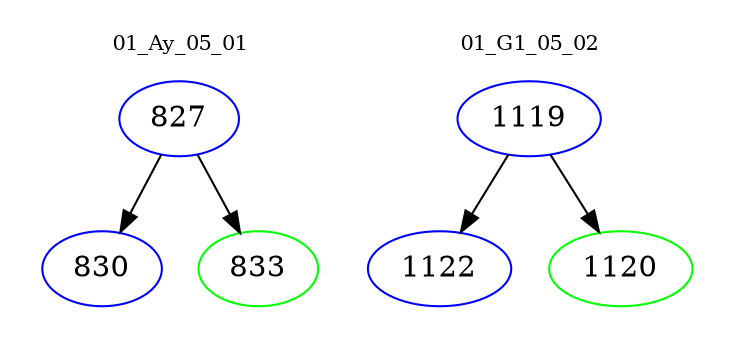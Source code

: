 digraph{
subgraph cluster_0 {
color = white
label = "01_Ay_05_01";
fontsize=10;
T0_827 [label="827", color="blue"]
T0_827 -> T0_830 [color="black"]
T0_830 [label="830", color="blue"]
T0_827 -> T0_833 [color="black"]
T0_833 [label="833", color="green"]
}
subgraph cluster_1 {
color = white
label = "01_G1_05_02";
fontsize=10;
T1_1119 [label="1119", color="blue"]
T1_1119 -> T1_1122 [color="black"]
T1_1122 [label="1122", color="blue"]
T1_1119 -> T1_1120 [color="black"]
T1_1120 [label="1120", color="green"]
}
}
